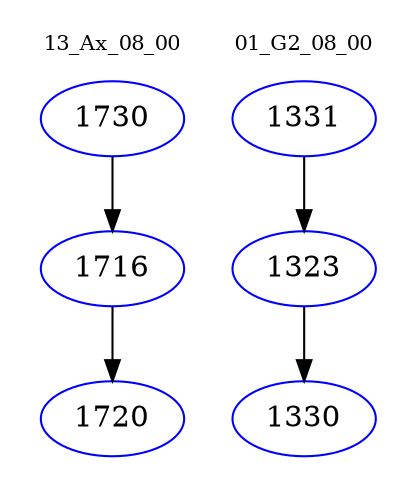 digraph{
subgraph cluster_0 {
color = white
label = "13_Ax_08_00";
fontsize=10;
T0_1730 [label="1730", color="blue"]
T0_1730 -> T0_1716 [color="black"]
T0_1716 [label="1716", color="blue"]
T0_1716 -> T0_1720 [color="black"]
T0_1720 [label="1720", color="blue"]
}
subgraph cluster_1 {
color = white
label = "01_G2_08_00";
fontsize=10;
T1_1331 [label="1331", color="blue"]
T1_1331 -> T1_1323 [color="black"]
T1_1323 [label="1323", color="blue"]
T1_1323 -> T1_1330 [color="black"]
T1_1330 [label="1330", color="blue"]
}
}
